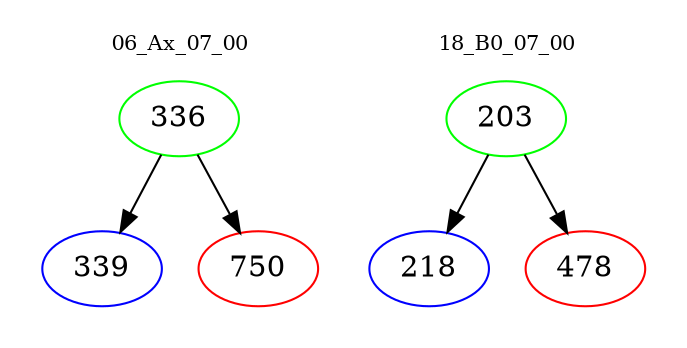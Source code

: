digraph{
subgraph cluster_0 {
color = white
label = "06_Ax_07_00";
fontsize=10;
T0_336 [label="336", color="green"]
T0_336 -> T0_339 [color="black"]
T0_339 [label="339", color="blue"]
T0_336 -> T0_750 [color="black"]
T0_750 [label="750", color="red"]
}
subgraph cluster_1 {
color = white
label = "18_B0_07_00";
fontsize=10;
T1_203 [label="203", color="green"]
T1_203 -> T1_218 [color="black"]
T1_218 [label="218", color="blue"]
T1_203 -> T1_478 [color="black"]
T1_478 [label="478", color="red"]
}
}
